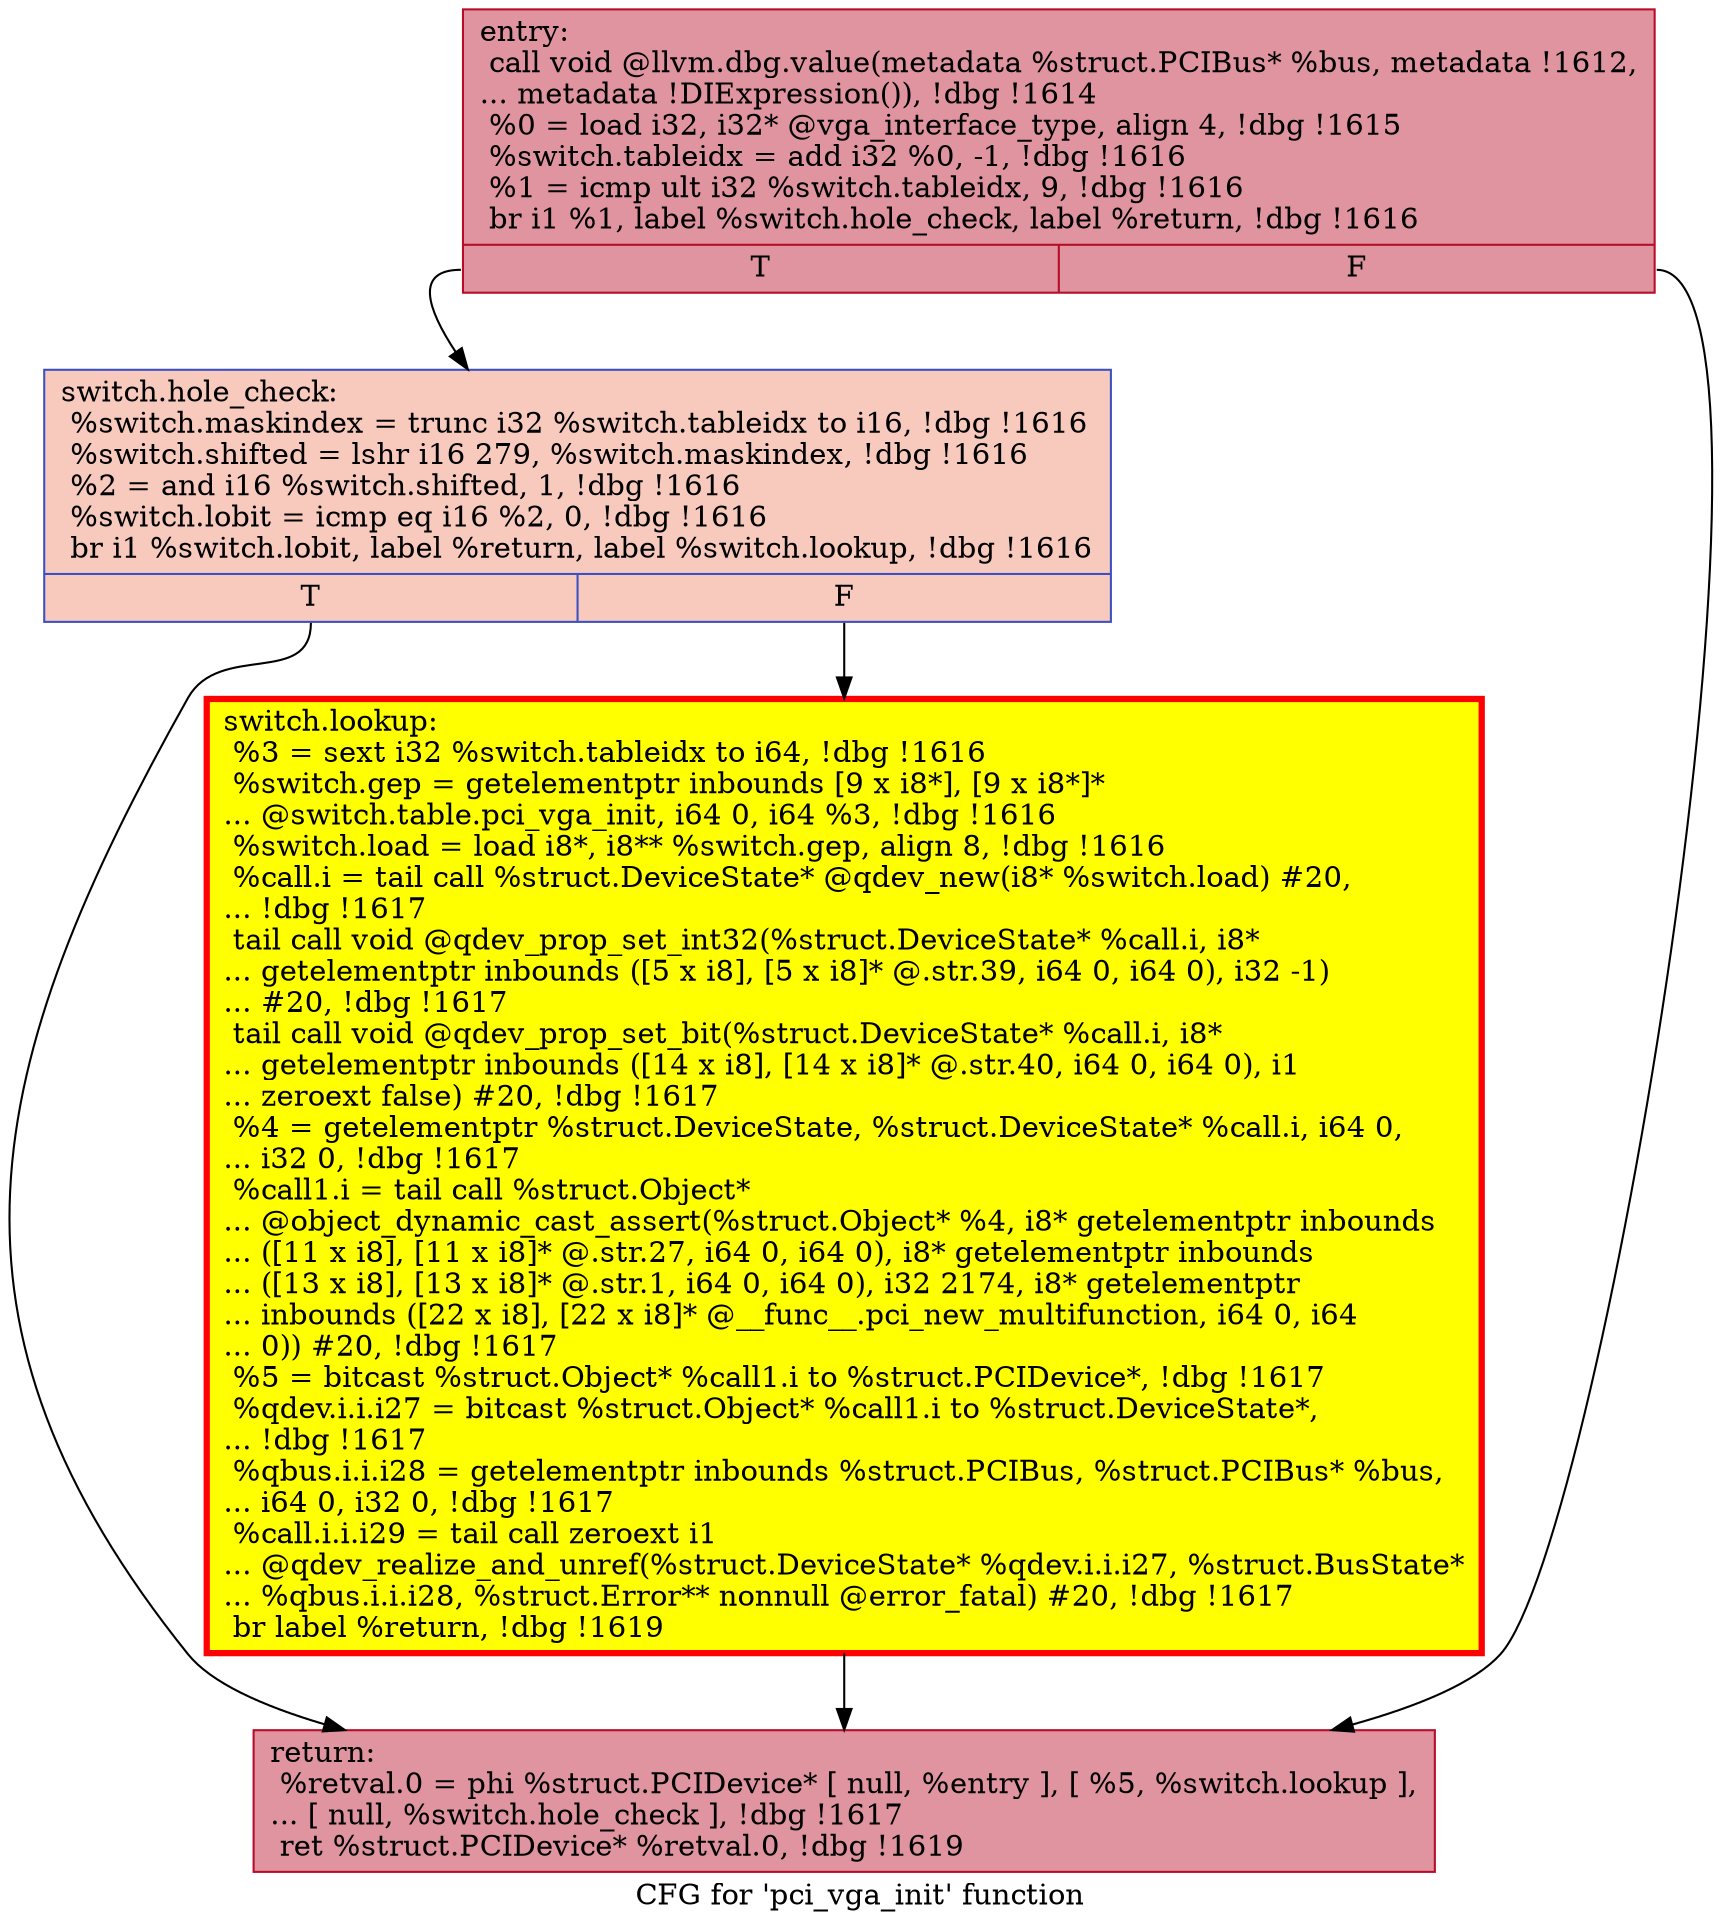 digraph "CFG for 'pci_vga_init' function" {
	label="CFG for 'pci_vga_init' function";

	Node0x55ff9eee8790 [shape=record,color="#b70d28ff", style=filled, fillcolor="#b70d2870",label="{entry:\l  call void @llvm.dbg.value(metadata %struct.PCIBus* %bus, metadata !1612,\l... metadata !DIExpression()), !dbg !1614\l  %0 = load i32, i32* @vga_interface_type, align 4, !dbg !1615\l  %switch.tableidx = add i32 %0, -1, !dbg !1616\l  %1 = icmp ult i32 %switch.tableidx, 9, !dbg !1616\l  br i1 %1, label %switch.hole_check, label %return, !dbg !1616\l|{<s0>T|<s1>F}}"];
	Node0x55ff9eee8790:s0 -> Node0x55ff9f1fb000;
	Node0x55ff9eee8790:s1 -> Node0x55ff9ef19df0;
	Node0x55ff9f1fb000 [shape=record,color="#3d50c3ff", style=filled, fillcolor="#ef886b70",label="{switch.hole_check:                                \l  %switch.maskindex = trunc i32 %switch.tableidx to i16, !dbg !1616\l  %switch.shifted = lshr i16 279, %switch.maskindex, !dbg !1616\l  %2 = and i16 %switch.shifted, 1, !dbg !1616\l  %switch.lobit = icmp eq i16 %2, 0, !dbg !1616\l  br i1 %switch.lobit, label %return, label %switch.lookup, !dbg !1616\l|{<s0>T|<s1>F}}"];
	Node0x55ff9f1fb000:s0 -> Node0x55ff9ef19df0;
	Node0x55ff9f1fb000:s1 -> Node0x55ff9ee86530;
	Node0x55ff9ee86530 [shape=record,penwidth=3.0, style="filled", color="red", fillcolor="yellow",label="{switch.lookup:                                    \l  %3 = sext i32 %switch.tableidx to i64, !dbg !1616\l  %switch.gep = getelementptr inbounds [9 x i8*], [9 x i8*]*\l... @switch.table.pci_vga_init, i64 0, i64 %3, !dbg !1616\l  %switch.load = load i8*, i8** %switch.gep, align 8, !dbg !1616\l  %call.i = tail call %struct.DeviceState* @qdev_new(i8* %switch.load) #20,\l... !dbg !1617\l  tail call void @qdev_prop_set_int32(%struct.DeviceState* %call.i, i8*\l... getelementptr inbounds ([5 x i8], [5 x i8]* @.str.39, i64 0, i64 0), i32 -1)\l... #20, !dbg !1617\l  tail call void @qdev_prop_set_bit(%struct.DeviceState* %call.i, i8*\l... getelementptr inbounds ([14 x i8], [14 x i8]* @.str.40, i64 0, i64 0), i1\l... zeroext false) #20, !dbg !1617\l  %4 = getelementptr %struct.DeviceState, %struct.DeviceState* %call.i, i64 0,\l... i32 0, !dbg !1617\l  %call1.i = tail call %struct.Object*\l... @object_dynamic_cast_assert(%struct.Object* %4, i8* getelementptr inbounds\l... ([11 x i8], [11 x i8]* @.str.27, i64 0, i64 0), i8* getelementptr inbounds\l... ([13 x i8], [13 x i8]* @.str.1, i64 0, i64 0), i32 2174, i8* getelementptr\l... inbounds ([22 x i8], [22 x i8]* @__func__.pci_new_multifunction, i64 0, i64\l... 0)) #20, !dbg !1617\l  %5 = bitcast %struct.Object* %call1.i to %struct.PCIDevice*, !dbg !1617\l  %qdev.i.i.i27 = bitcast %struct.Object* %call1.i to %struct.DeviceState*,\l... !dbg !1617\l  %qbus.i.i.i28 = getelementptr inbounds %struct.PCIBus, %struct.PCIBus* %bus,\l... i64 0, i32 0, !dbg !1617\l  %call.i.i.i29 = tail call zeroext i1\l... @qdev_realize_and_unref(%struct.DeviceState* %qdev.i.i.i27, %struct.BusState*\l... %qbus.i.i.i28, %struct.Error** nonnull @error_fatal) #20, !dbg !1617\l  br label %return, !dbg !1619\l}"];
	Node0x55ff9ee86530 -> Node0x55ff9ef19df0;
	Node0x55ff9ef19df0 [shape=record,color="#b70d28ff", style=filled, fillcolor="#b70d2870",label="{return:                                           \l  %retval.0 = phi %struct.PCIDevice* [ null, %entry ], [ %5, %switch.lookup ],\l... [ null, %switch.hole_check ], !dbg !1617\l  ret %struct.PCIDevice* %retval.0, !dbg !1619\l}"];
}
